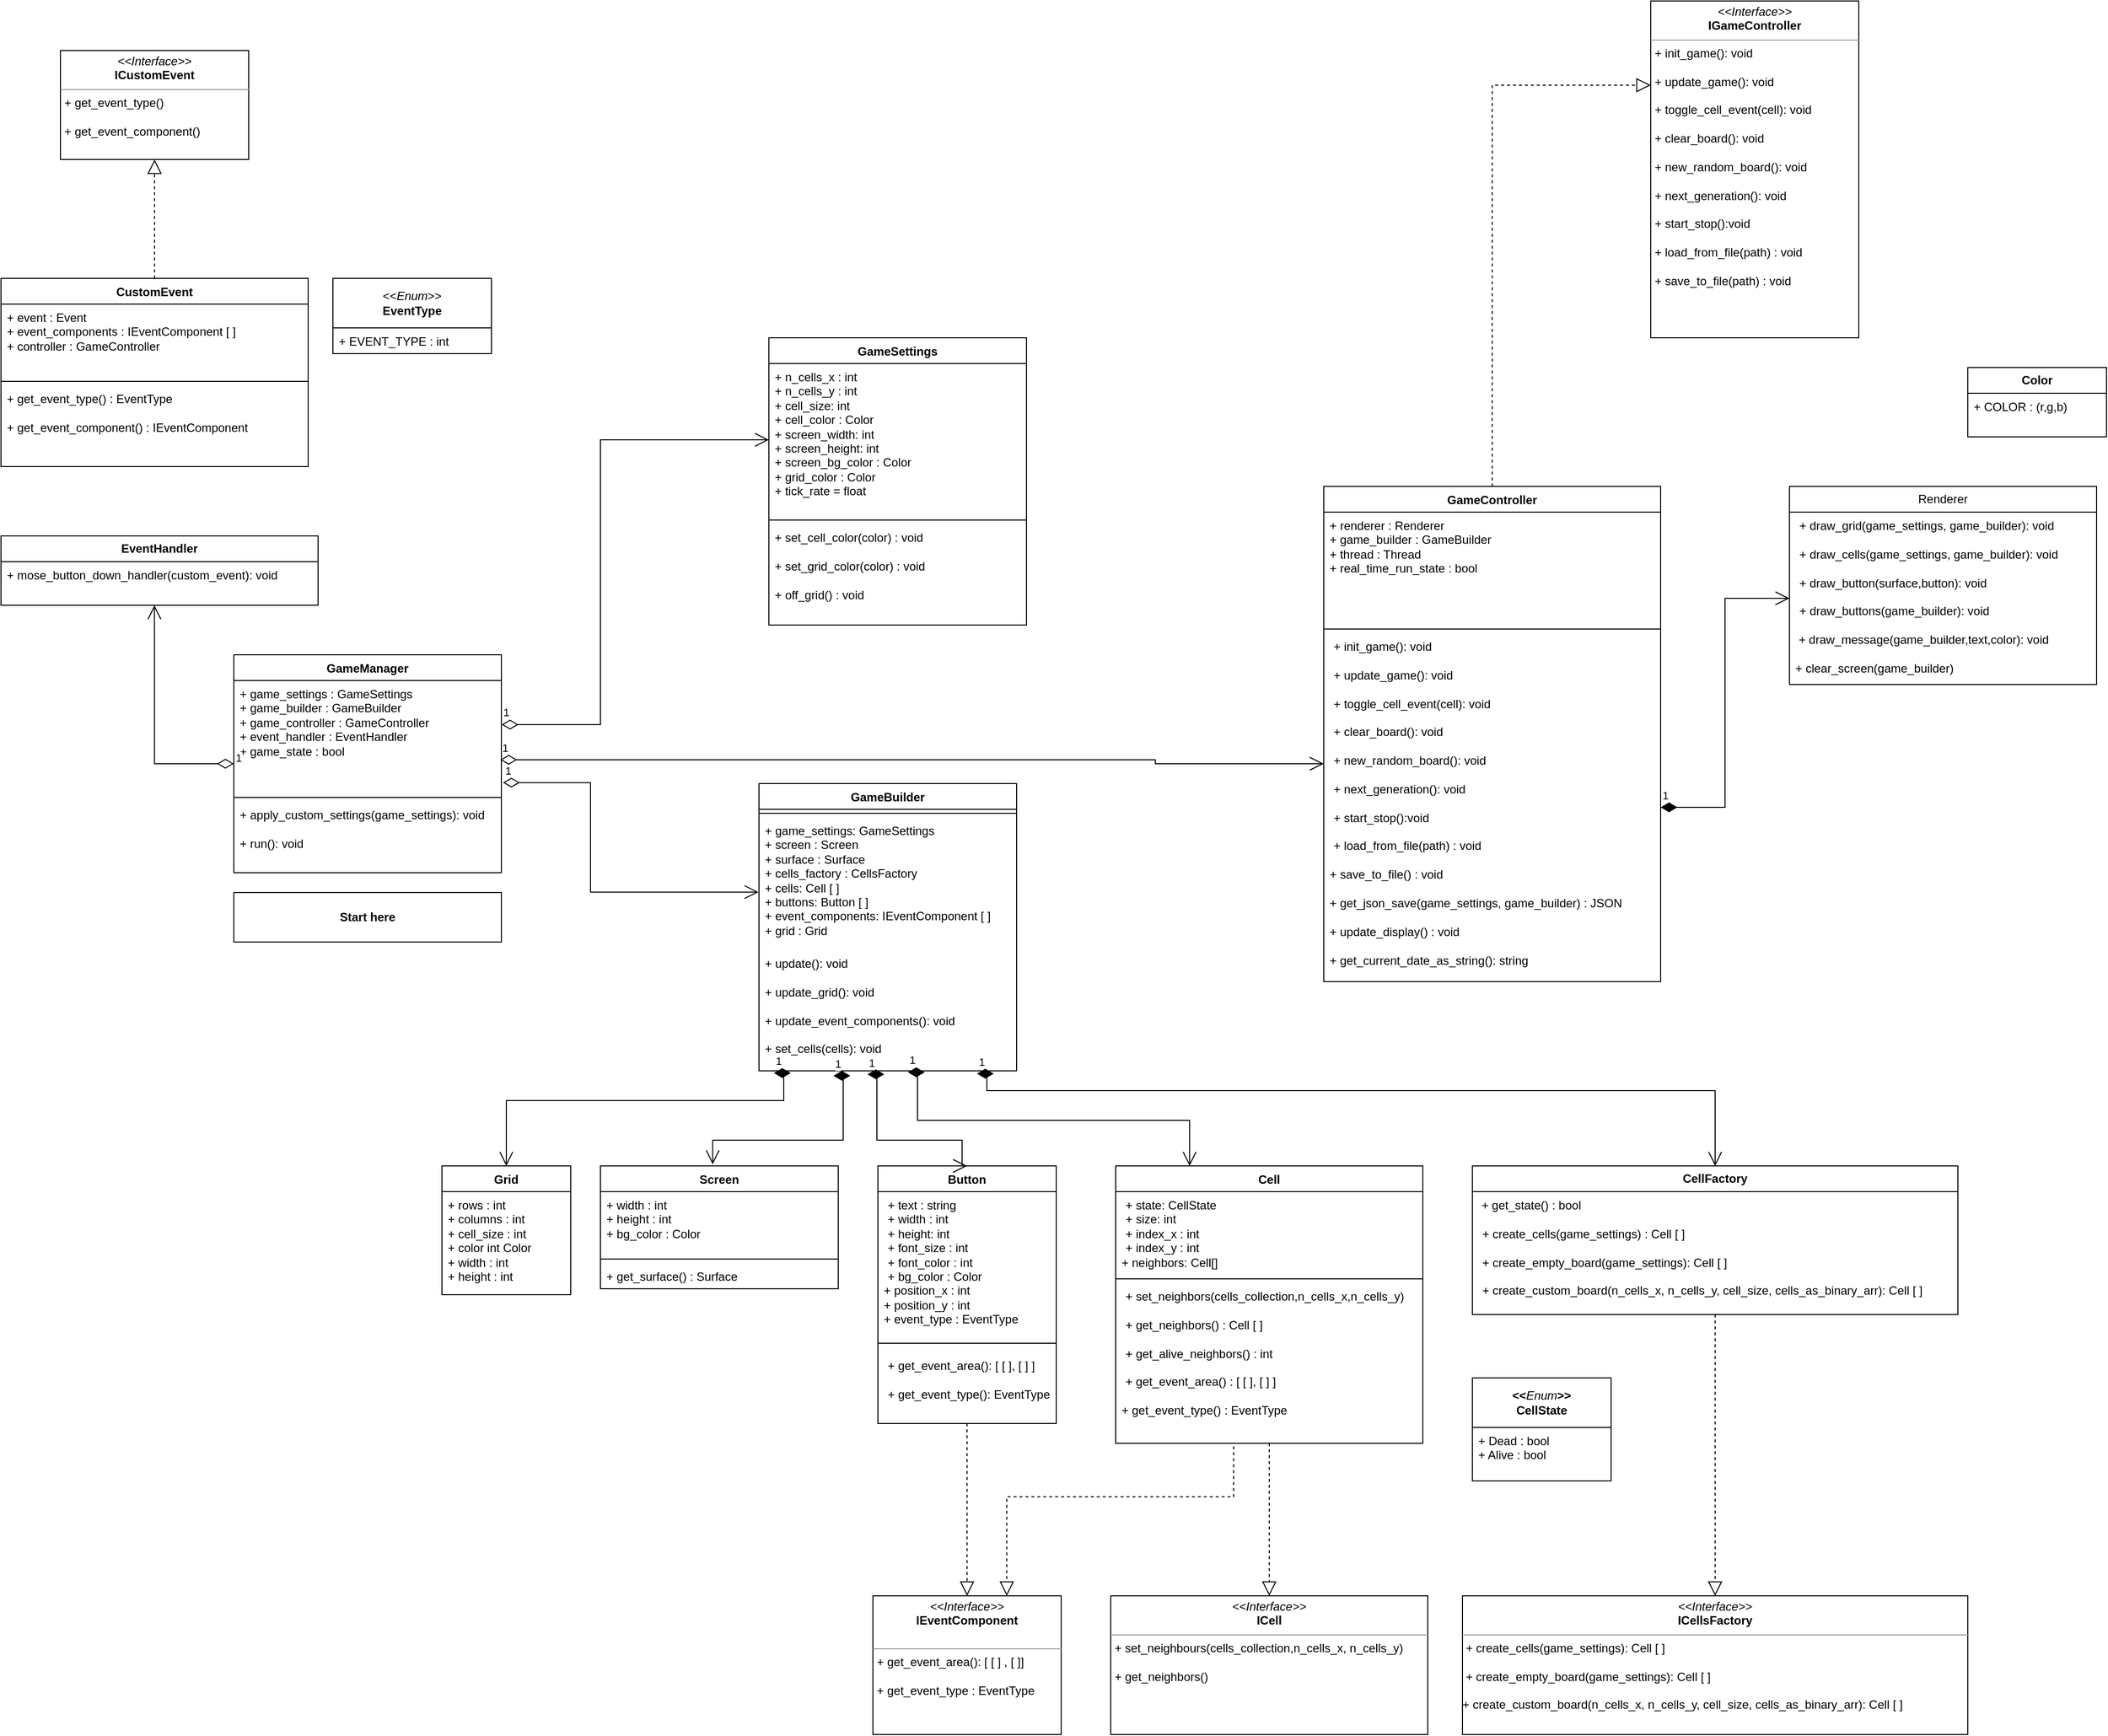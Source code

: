 <mxfile version="22.1.9" type="device">
  <diagram name="Strona-1" id="S4CmsNMxRwIo3Cliphuu">
    <mxGraphModel dx="3457" dy="1857" grid="1" gridSize="10" guides="1" tooltips="1" connect="1" arrows="1" fold="1" page="1" pageScale="1" pageWidth="827" pageHeight="1169" math="0" shadow="0">
      <root>
        <mxCell id="0" />
        <mxCell id="1" parent="0" />
        <mxCell id="QoWEpoLzSl4dhEYVNGSx-2" value="&lt;p style=&quot;margin:0px;margin-top:4px;text-align:center;&quot;&gt;&lt;i&gt;&amp;lt;&amp;lt;Interface&amp;gt;&amp;gt; &lt;/i&gt;&lt;b&gt;&lt;br&gt;ICustomEvent&lt;/b&gt;&lt;br&gt;&lt;/p&gt;&lt;hr size=&quot;1&quot;&gt;&lt;p style=&quot;margin:0px;margin-left:4px;&quot;&gt;+ get_event_type()&lt;br&gt;&lt;br&gt;+ get_event_component()&lt;/p&gt;" style="verticalAlign=top;align=left;overflow=fill;fontSize=12;fontFamily=Helvetica;html=1;whiteSpace=wrap;" vertex="1" parent="1">
          <mxGeometry x="238" y="330" width="190" height="110" as="geometry" />
        </mxCell>
        <mxCell id="QoWEpoLzSl4dhEYVNGSx-3" value="&lt;p style=&quot;margin:0px;margin-top:4px;text-align:center;&quot;&gt;&lt;i&gt;&amp;lt;&amp;lt;Interface&amp;gt;&amp;gt;&lt;/i&gt;&lt;br&gt;&lt;b&gt;IGameController&lt;/b&gt;&lt;/p&gt;&lt;hr size=&quot;1&quot;&gt;&lt;p style=&quot;margin:0px;margin-left:4px;&quot;&gt;+ init_game(): void&lt;/p&gt;&lt;p style=&quot;margin:0px;margin-left:4px;&quot;&gt;&lt;br&gt;&lt;/p&gt;&lt;p style=&quot;margin:0px;margin-left:4px;&quot;&gt;+ update_game(): void&lt;/p&gt;&lt;p style=&quot;margin:0px;margin-left:4px;&quot;&gt;&lt;br&gt;&lt;/p&gt;&lt;p style=&quot;margin:0px;margin-left:4px;&quot;&gt;+ toggle_cell_event(cell): void&lt;/p&gt;&lt;p style=&quot;margin:0px;margin-left:4px;&quot;&gt;&lt;br&gt;&lt;/p&gt;&lt;p style=&quot;margin:0px;margin-left:4px;&quot;&gt;+ clear_board(): void&lt;/p&gt;&lt;p style=&quot;margin:0px;margin-left:4px;&quot;&gt;&lt;br&gt;&lt;/p&gt;&lt;p style=&quot;margin:0px;margin-left:4px;&quot;&gt;+ new_random_board(): void&lt;br&gt;&lt;/p&gt;&lt;p style=&quot;margin:0px;margin-left:4px;&quot;&gt;&lt;br&gt;&lt;/p&gt;&lt;p style=&quot;margin:0px;margin-left:4px;&quot;&gt;+ next_generation(): void&lt;br&gt;&lt;/p&gt;&lt;p style=&quot;margin:0px;margin-left:4px;&quot;&gt;&lt;br&gt;+ start_stop():void&lt;br&gt;&lt;br&gt;+ load_from_file(path) : void&lt;br&gt;&lt;/p&gt;&lt;p style=&quot;margin:0px;margin-left:4px;&quot;&gt;&lt;br&gt;&lt;/p&gt;&lt;p style=&quot;margin:0px;margin-left:4px;&quot;&gt;+ save_to_file(path) : void&lt;br&gt;&lt;/p&gt;&lt;p style=&quot;margin:0px;margin-left:4px;&quot;&gt;&lt;br&gt;&lt;/p&gt;&lt;p style=&quot;margin:0px;margin-left:4px;&quot;&gt;&lt;br&gt;&lt;/p&gt;" style="verticalAlign=top;align=left;overflow=fill;fontSize=12;fontFamily=Helvetica;html=1;whiteSpace=wrap;" vertex="1" parent="1">
          <mxGeometry x="1843" y="280" width="210" height="340" as="geometry" />
        </mxCell>
        <mxCell id="QoWEpoLzSl4dhEYVNGSx-4" value="&lt;p style=&quot;margin:0px;margin-top:4px;text-align:center;&quot;&gt;&lt;i&gt;&amp;lt;&amp;lt;Interface&amp;gt;&amp;gt;&lt;br&gt;&lt;/i&gt;&lt;b&gt;IEventComponent&lt;/b&gt;&lt;br&gt;&lt;b&gt;&lt;/b&gt;&lt;/p&gt;&lt;br&gt;&lt;hr size=&quot;1&quot;&gt;&lt;p style=&quot;margin:0px;margin-left:4px;&quot;&gt;+ get_event_area(): [ [ ] , [ ]]&lt;br&gt;&lt;/p&gt;&lt;p style=&quot;margin:0px;margin-left:4px;&quot;&gt;&lt;br&gt;+ get_event_type : EventType&lt;br&gt;&lt;/p&gt;" style="verticalAlign=top;align=left;overflow=fill;fontSize=12;fontFamily=Helvetica;html=1;whiteSpace=wrap;" vertex="1" parent="1">
          <mxGeometry x="1058" y="1890" width="190" height="140" as="geometry" />
        </mxCell>
        <mxCell id="QoWEpoLzSl4dhEYVNGSx-6" value="&lt;p style=&quot;margin:0px;margin-top:4px;text-align:center;&quot;&gt;&lt;i&gt;&amp;lt;&amp;lt;Interface&amp;gt;&amp;gt;&lt;/i&gt;&lt;br&gt;&lt;b&gt;ICell&lt;/b&gt;&lt;/p&gt;&lt;hr size=&quot;1&quot;&gt;&lt;p style=&quot;margin:0px;margin-left:4px;&quot;&gt;+ set_neighbours(cells_collection,n_cells_x, n_cells_y)&lt;/p&gt;&lt;p style=&quot;margin:0px;margin-left:4px;&quot;&gt;&lt;br&gt;&lt;/p&gt;&lt;p style=&quot;margin:0px;margin-left:4px;&quot;&gt;+ get_neighbors()&lt;/p&gt;" style="verticalAlign=top;align=left;overflow=fill;fontSize=12;fontFamily=Helvetica;html=1;whiteSpace=wrap;" vertex="1" parent="1">
          <mxGeometry x="1298" y="1890" width="320" height="140" as="geometry" />
        </mxCell>
        <mxCell id="QoWEpoLzSl4dhEYVNGSx-7" value="&lt;p style=&quot;margin:0px;margin-top:4px;text-align:center;&quot;&gt;&lt;i&gt;&amp;lt;&amp;lt;Interface&amp;gt;&amp;gt;&lt;/i&gt;&lt;br&gt;&lt;b&gt;ICellsFactory&lt;/b&gt;&lt;/p&gt;&lt;hr size=&quot;1&quot;&gt;&lt;div&gt;&amp;nbsp;+ create_cells(game_settings): Cell [ ]&lt;br&gt;&lt;br&gt;&amp;nbsp;+ create_empty_board(game_settings): Cell [ ]&lt;br&gt;&lt;br&gt;+ create_custom_board(n_cells_x, n_cells_y, cell_size, cells_as_binary_arr): Cell [ ]&lt;/div&gt;" style="verticalAlign=top;align=left;overflow=fill;fontSize=12;fontFamily=Helvetica;html=1;whiteSpace=wrap;" vertex="1" parent="1">
          <mxGeometry x="1653" y="1890" width="510" height="140" as="geometry" />
        </mxCell>
        <mxCell id="QoWEpoLzSl4dhEYVNGSx-10" value="" style="endArrow=block;dashed=1;endFill=0;endSize=12;html=1;rounded=0;edgeStyle=orthogonalEdgeStyle;entryX=0.5;entryY=0;entryDx=0;entryDy=0;exitX=0.5;exitY=1;exitDx=0;exitDy=0;" edge="1" parent="1" source="QoWEpoLzSl4dhEYVNGSx-89" target="QoWEpoLzSl4dhEYVNGSx-7">
          <mxGeometry width="160" relative="1" as="geometry">
            <mxPoint x="1693" y="1790" as="sourcePoint" />
            <mxPoint x="1693" y="2270" as="targetPoint" />
          </mxGeometry>
        </mxCell>
        <mxCell id="QoWEpoLzSl4dhEYVNGSx-16" value="" style="endArrow=block;dashed=1;endFill=0;endSize=12;html=1;rounded=0;edgeStyle=orthogonalEdgeStyle;entryX=0.5;entryY=0;entryDx=0;entryDy=0;exitX=0.5;exitY=1;exitDx=0;exitDy=0;" edge="1" parent="1" source="QoWEpoLzSl4dhEYVNGSx-84" target="QoWEpoLzSl4dhEYVNGSx-6">
          <mxGeometry width="160" relative="1" as="geometry">
            <mxPoint x="283" y="610" as="sourcePoint" />
            <mxPoint x="353" y="550" as="targetPoint" />
          </mxGeometry>
        </mxCell>
        <mxCell id="QoWEpoLzSl4dhEYVNGSx-27" value="Grid" style="swimlane;fontStyle=1;align=center;verticalAlign=top;childLayout=stackLayout;horizontal=1;startSize=26;horizontalStack=0;resizeParent=1;resizeParentMax=0;resizeLast=0;collapsible=1;marginBottom=0;whiteSpace=wrap;html=1;" vertex="1" parent="1">
          <mxGeometry x="623" y="1456" width="130" height="130" as="geometry">
            <mxRectangle x="60" y="1420" width="60" height="30" as="alternateBounds" />
          </mxGeometry>
        </mxCell>
        <mxCell id="QoWEpoLzSl4dhEYVNGSx-30" value="+ rows : int&lt;br&gt;+ columns : int&lt;br&gt;+ cell_size : int&lt;br&gt;+ color int Color&lt;br&gt;&lt;div&gt;+ width : int&lt;/div&gt;&lt;div&gt;+ height : int&lt;br&gt;&lt;/div&gt;" style="text;strokeColor=none;fillColor=none;align=left;verticalAlign=top;spacingLeft=4;spacingRight=4;overflow=hidden;rotatable=0;points=[[0,0.5],[1,0.5]];portConstraint=eastwest;whiteSpace=wrap;html=1;" vertex="1" parent="QoWEpoLzSl4dhEYVNGSx-27">
          <mxGeometry y="26" width="130" height="104" as="geometry" />
        </mxCell>
        <mxCell id="QoWEpoLzSl4dhEYVNGSx-31" value="Button" style="swimlane;fontStyle=1;align=center;verticalAlign=top;childLayout=stackLayout;horizontal=1;startSize=26;horizontalStack=0;resizeParent=1;resizeParentMax=0;resizeLast=0;collapsible=1;marginBottom=0;whiteSpace=wrap;html=1;" vertex="1" parent="1">
          <mxGeometry x="1063" y="1456" width="180" height="260" as="geometry">
            <mxRectangle x="40" y="400" width="80" height="30" as="alternateBounds" />
          </mxGeometry>
        </mxCell>
        <mxCell id="QoWEpoLzSl4dhEYVNGSx-32" value="&lt;p style=&quot;margin:0px;margin-left:4px;&quot;&gt;+ text : string&lt;/p&gt;&lt;p style=&quot;margin:0px;margin-left:4px;&quot;&gt;+ width : int&lt;/p&gt;&lt;p style=&quot;margin:0px;margin-left:4px;&quot;&gt;+ height: int&lt;/p&gt;&lt;p style=&quot;margin:0px;margin-left:4px;&quot;&gt;+ font_size : int&lt;/p&gt;&lt;p style=&quot;margin:0px;margin-left:4px;&quot;&gt;+ font_color : int&lt;/p&gt;&lt;p style=&quot;margin:0px;margin-left:4px;&quot;&gt;+ bg_color : Color&lt;/p&gt;+ position_x : int&lt;br&gt;+ position_y : int&lt;br&gt;+ event_type : EventType" style="text;strokeColor=none;fillColor=none;align=left;verticalAlign=top;spacingLeft=4;spacingRight=4;overflow=hidden;rotatable=0;points=[[0,0.5],[1,0.5]];portConstraint=eastwest;whiteSpace=wrap;html=1;" vertex="1" parent="QoWEpoLzSl4dhEYVNGSx-31">
          <mxGeometry y="26" width="180" height="144" as="geometry" />
        </mxCell>
        <mxCell id="QoWEpoLzSl4dhEYVNGSx-33" value="" style="line;strokeWidth=1;fillColor=none;align=left;verticalAlign=middle;spacingTop=-1;spacingLeft=3;spacingRight=3;rotatable=0;labelPosition=right;points=[];portConstraint=eastwest;strokeColor=inherit;" vertex="1" parent="QoWEpoLzSl4dhEYVNGSx-31">
          <mxGeometry y="170" width="180" height="18" as="geometry" />
        </mxCell>
        <mxCell id="QoWEpoLzSl4dhEYVNGSx-34" value="&lt;p style=&quot;margin:0px;margin-left:4px;&quot;&gt;+ get_event_area(): [ [ ], [ ] ] &lt;br&gt;&lt;/p&gt;&lt;p style=&quot;margin:0px;margin-left:4px;&quot;&gt;&lt;br&gt;&lt;/p&gt;&lt;p style=&quot;margin:0px;margin-left:4px;&quot;&gt;+ get_event_type(): EventType&lt;br&gt;&lt;/p&gt;" style="text;strokeColor=none;fillColor=none;align=left;verticalAlign=top;spacingLeft=4;spacingRight=4;overflow=hidden;rotatable=0;points=[[0,0.5],[1,0.5]];portConstraint=eastwest;whiteSpace=wrap;html=1;" vertex="1" parent="QoWEpoLzSl4dhEYVNGSx-31">
          <mxGeometry y="188" width="180" height="72" as="geometry" />
        </mxCell>
        <mxCell id="QoWEpoLzSl4dhEYVNGSx-38" value="Renderer" style="swimlane;fontStyle=0;childLayout=stackLayout;horizontal=1;startSize=26;fillColor=none;horizontalStack=0;resizeParent=1;resizeParentMax=0;resizeLast=0;collapsible=1;marginBottom=0;whiteSpace=wrap;html=1;" vertex="1" parent="1">
          <mxGeometry x="1983" y="770" width="310" height="200" as="geometry" />
        </mxCell>
        <mxCell id="QoWEpoLzSl4dhEYVNGSx-39" value="&lt;p style=&quot;margin:0px;margin-left:4px;&quot;&gt;+ draw_grid(game_settings, game_builder): void&lt;br&gt;&lt;/p&gt;&lt;p style=&quot;margin:0px;margin-left:4px;&quot;&gt;&lt;br&gt;+ draw_cells(game_settings, game_builder): void&lt;br&gt;&lt;/p&gt;&lt;p style=&quot;margin:0px;margin-left:4px;&quot;&gt;&lt;br&gt;&lt;/p&gt;&lt;p style=&quot;margin:0px;margin-left:4px;&quot;&gt;+ draw_button(surface,button): void&lt;br&gt;&lt;/p&gt;&lt;p style=&quot;margin:0px;margin-left:4px;&quot;&gt;&lt;br&gt;&lt;/p&gt;&lt;p style=&quot;margin:0px;margin-left:4px;&quot;&gt;+ draw_buttons(game_builder): void&lt;br&gt;&lt;/p&gt;&lt;p style=&quot;margin:0px;margin-left:4px;&quot;&gt;&lt;br&gt;&lt;/p&gt;&lt;div&gt;&amp;nbsp;+ draw_message(game_builder,text,color): void&lt;/div&gt;&lt;div&gt;&lt;br&gt;&lt;/div&gt;&lt;div&gt;+ clear_screen(game_builder)&lt;br&gt;&lt;/div&gt;" style="text;strokeColor=none;fillColor=none;align=left;verticalAlign=top;spacingLeft=4;spacingRight=4;overflow=hidden;rotatable=0;points=[[0,0.5],[1,0.5]];portConstraint=eastwest;whiteSpace=wrap;html=1;" vertex="1" parent="QoWEpoLzSl4dhEYVNGSx-38">
          <mxGeometry y="26" width="310" height="174" as="geometry" />
        </mxCell>
        <mxCell id="QoWEpoLzSl4dhEYVNGSx-43" value="Screen" style="swimlane;fontStyle=1;align=center;verticalAlign=top;childLayout=stackLayout;horizontal=1;startSize=26;horizontalStack=0;resizeParent=1;resizeParentMax=0;resizeLast=0;collapsible=1;marginBottom=0;whiteSpace=wrap;html=1;" vertex="1" parent="1">
          <mxGeometry x="783" y="1456" width="240" height="124" as="geometry" />
        </mxCell>
        <mxCell id="QoWEpoLzSl4dhEYVNGSx-44" value="&lt;div&gt;+ width : int&lt;/div&gt;&lt;div&gt;+ height : int&lt;/div&gt;&lt;div&gt;+ bg_color : Color&lt;br&gt;&lt;/div&gt;" style="text;strokeColor=none;fillColor=none;align=left;verticalAlign=top;spacingLeft=4;spacingRight=4;overflow=hidden;rotatable=0;points=[[0,0.5],[1,0.5]];portConstraint=eastwest;whiteSpace=wrap;html=1;" vertex="1" parent="QoWEpoLzSl4dhEYVNGSx-43">
          <mxGeometry y="26" width="240" height="64" as="geometry" />
        </mxCell>
        <mxCell id="QoWEpoLzSl4dhEYVNGSx-45" value="" style="line;strokeWidth=1;fillColor=none;align=left;verticalAlign=middle;spacingTop=-1;spacingLeft=3;spacingRight=3;rotatable=0;labelPosition=right;points=[];portConstraint=eastwest;strokeColor=inherit;" vertex="1" parent="QoWEpoLzSl4dhEYVNGSx-43">
          <mxGeometry y="90" width="240" height="8" as="geometry" />
        </mxCell>
        <mxCell id="QoWEpoLzSl4dhEYVNGSx-46" value="+ get_surface() : Surface" style="text;strokeColor=none;fillColor=none;align=left;verticalAlign=top;spacingLeft=4;spacingRight=4;overflow=hidden;rotatable=0;points=[[0,0.5],[1,0.5]];portConstraint=eastwest;whiteSpace=wrap;html=1;" vertex="1" parent="QoWEpoLzSl4dhEYVNGSx-43">
          <mxGeometry y="98" width="240" height="26" as="geometry" />
        </mxCell>
        <mxCell id="QoWEpoLzSl4dhEYVNGSx-49" value="&lt;div&gt;&lt;b&gt;&amp;lt;&amp;lt;&lt;/b&gt;&lt;i&gt;Enum&lt;/i&gt;&lt;b&gt;&amp;gt;&amp;gt;&lt;/b&gt;&lt;/div&gt;&lt;b&gt;CellState&lt;/b&gt;" style="swimlane;fontStyle=0;childLayout=stackLayout;horizontal=1;startSize=50;fillColor=none;horizontalStack=0;resizeParent=1;resizeParentMax=0;resizeLast=0;collapsible=1;marginBottom=0;whiteSpace=wrap;html=1;" vertex="1" parent="1">
          <mxGeometry x="1663" y="1670" width="140" height="104" as="geometry" />
        </mxCell>
        <mxCell id="QoWEpoLzSl4dhEYVNGSx-50" value="&lt;div&gt;+ Dead : bool&lt;br&gt;&lt;/div&gt;&lt;div&gt;+ Alive : bool&lt;br&gt;&lt;/div&gt;" style="text;strokeColor=none;fillColor=none;align=left;verticalAlign=top;spacingLeft=4;spacingRight=4;overflow=hidden;rotatable=0;points=[[0,0.5],[1,0.5]];portConstraint=eastwest;whiteSpace=wrap;html=1;" vertex="1" parent="QoWEpoLzSl4dhEYVNGSx-49">
          <mxGeometry y="50" width="140" height="54" as="geometry" />
        </mxCell>
        <mxCell id="QoWEpoLzSl4dhEYVNGSx-53" value="&lt;b&gt;Color&lt;/b&gt;" style="swimlane;fontStyle=0;childLayout=stackLayout;horizontal=1;startSize=26;fillColor=none;horizontalStack=0;resizeParent=1;resizeParentMax=0;resizeLast=0;collapsible=1;marginBottom=0;whiteSpace=wrap;html=1;" vertex="1" parent="1">
          <mxGeometry x="2163" y="650" width="140" height="70" as="geometry" />
        </mxCell>
        <mxCell id="QoWEpoLzSl4dhEYVNGSx-54" value="+ COLOR : (r,g,b)" style="text;strokeColor=none;fillColor=none;align=left;verticalAlign=top;spacingLeft=4;spacingRight=4;overflow=hidden;rotatable=0;points=[[0,0.5],[1,0.5]];portConstraint=eastwest;whiteSpace=wrap;html=1;" vertex="1" parent="QoWEpoLzSl4dhEYVNGSx-53">
          <mxGeometry y="26" width="140" height="44" as="geometry" />
        </mxCell>
        <mxCell id="QoWEpoLzSl4dhEYVNGSx-57" value="GameController" style="swimlane;fontStyle=1;align=center;verticalAlign=top;childLayout=stackLayout;horizontal=1;startSize=26;horizontalStack=0;resizeParent=1;resizeParentMax=0;resizeLast=0;collapsible=1;marginBottom=0;whiteSpace=wrap;html=1;" vertex="1" parent="1">
          <mxGeometry x="1513" y="770" width="340" height="500" as="geometry" />
        </mxCell>
        <mxCell id="QoWEpoLzSl4dhEYVNGSx-58" value="&lt;div&gt;+ renderer : Renderer&lt;/div&gt;&lt;div&gt;+ game_builder : GameBuilder&lt;/div&gt;&lt;div&gt;+ thread : Thread&lt;/div&gt;&lt;div&gt;+ real_time_run_state : bool&lt;br&gt;&lt;/div&gt;" style="text;strokeColor=none;fillColor=none;align=left;verticalAlign=top;spacingLeft=4;spacingRight=4;overflow=hidden;rotatable=0;points=[[0,0.5],[1,0.5]];portConstraint=eastwest;whiteSpace=wrap;html=1;" vertex="1" parent="QoWEpoLzSl4dhEYVNGSx-57">
          <mxGeometry y="26" width="340" height="114" as="geometry" />
        </mxCell>
        <mxCell id="QoWEpoLzSl4dhEYVNGSx-59" value="" style="line;strokeWidth=1;fillColor=none;align=left;verticalAlign=middle;spacingTop=-1;spacingLeft=3;spacingRight=3;rotatable=0;labelPosition=right;points=[];portConstraint=eastwest;strokeColor=inherit;" vertex="1" parent="QoWEpoLzSl4dhEYVNGSx-57">
          <mxGeometry y="140" width="340" height="8" as="geometry" />
        </mxCell>
        <mxCell id="QoWEpoLzSl4dhEYVNGSx-60" value="&lt;p style=&quot;margin:0px;margin-left:4px;&quot;&gt;+ init_game(): void&lt;/p&gt;&lt;p style=&quot;margin:0px;margin-left:4px;&quot;&gt;&lt;br&gt;&lt;/p&gt;&lt;p style=&quot;margin:0px;margin-left:4px;&quot;&gt;+ update_game(): void&lt;/p&gt;&lt;p style=&quot;margin:0px;margin-left:4px;&quot;&gt;&lt;br&gt;&lt;/p&gt;&lt;p style=&quot;margin:0px;margin-left:4px;&quot;&gt;+ toggle_cell_event(cell): void&lt;/p&gt;&lt;p style=&quot;margin:0px;margin-left:4px;&quot;&gt;&lt;br&gt;&lt;/p&gt;&lt;p style=&quot;margin:0px;margin-left:4px;&quot;&gt;+ clear_board(): void&lt;/p&gt;&lt;p style=&quot;margin:0px;margin-left:4px;&quot;&gt;&lt;br&gt;&lt;/p&gt;&lt;p style=&quot;margin:0px;margin-left:4px;&quot;&gt;+ new_random_board(): void&lt;br&gt;&lt;/p&gt;&lt;p style=&quot;margin:0px;margin-left:4px;&quot;&gt;&lt;br&gt;&lt;/p&gt;&lt;p style=&quot;margin:0px;margin-left:4px;&quot;&gt;+ next_generation(): void&lt;br&gt;&lt;/p&gt;&lt;p style=&quot;margin:0px;margin-left:4px;&quot;&gt;&lt;br&gt;+ start_stop():void&lt;br&gt;&lt;br&gt;+ load_from_file(path) : void&lt;br&gt;&lt;/p&gt;&lt;p style=&quot;margin:0px;margin-left:4px;&quot;&gt;&lt;br&gt;&lt;/p&gt;&lt;div&gt;+ save_to_file() : void&lt;/div&gt;&lt;div&gt;&lt;br&gt;&lt;/div&gt;&lt;div&gt;+ get_json_save(game_settings, game_builder) : JSON&lt;br&gt;&lt;/div&gt;&lt;div&gt;&lt;br&gt;&lt;/div&gt;&lt;div&gt;+ update_display() : void&lt;/div&gt;&lt;div&gt;&lt;br&gt;&lt;/div&gt;&lt;div&gt;+ get_current_date_as_string(): string&lt;br&gt;&lt;/div&gt;" style="text;strokeColor=none;fillColor=none;align=left;verticalAlign=top;spacingLeft=4;spacingRight=4;overflow=hidden;rotatable=0;points=[[0,0.5],[1,0.5]];portConstraint=eastwest;whiteSpace=wrap;html=1;" vertex="1" parent="QoWEpoLzSl4dhEYVNGSx-57">
          <mxGeometry y="148" width="340" height="352" as="geometry" />
        </mxCell>
        <mxCell id="QoWEpoLzSl4dhEYVNGSx-62" value="GameManager" style="swimlane;fontStyle=1;align=center;verticalAlign=top;childLayout=stackLayout;horizontal=1;startSize=26;horizontalStack=0;resizeParent=1;resizeParentMax=0;resizeLast=0;collapsible=1;marginBottom=0;whiteSpace=wrap;html=1;" vertex="1" parent="1">
          <mxGeometry x="413" y="940" width="270" height="220" as="geometry" />
        </mxCell>
        <mxCell id="QoWEpoLzSl4dhEYVNGSx-63" value="&lt;div&gt;+ game_settings : GameSettings&lt;/div&gt;&lt;div&gt;+ game_builder : GameBuilder&lt;/div&gt;&lt;div&gt;+ game_controller : GameController&lt;br&gt;&lt;/div&gt;&lt;div&gt;+ event_handler : EventHandler&lt;/div&gt;&lt;div&gt;+ game_state : bool&lt;br&gt;&lt;/div&gt;" style="text;strokeColor=none;fillColor=none;align=left;verticalAlign=top;spacingLeft=4;spacingRight=4;overflow=hidden;rotatable=0;points=[[0,0.5],[1,0.5]];portConstraint=eastwest;whiteSpace=wrap;html=1;" vertex="1" parent="QoWEpoLzSl4dhEYVNGSx-62">
          <mxGeometry y="26" width="270" height="114" as="geometry" />
        </mxCell>
        <mxCell id="QoWEpoLzSl4dhEYVNGSx-64" value="" style="line;strokeWidth=1;fillColor=none;align=left;verticalAlign=middle;spacingTop=-1;spacingLeft=3;spacingRight=3;rotatable=0;labelPosition=right;points=[];portConstraint=eastwest;strokeColor=inherit;" vertex="1" parent="QoWEpoLzSl4dhEYVNGSx-62">
          <mxGeometry y="140" width="270" height="8" as="geometry" />
        </mxCell>
        <mxCell id="QoWEpoLzSl4dhEYVNGSx-65" value="&lt;div&gt;+ apply_custom_settings(game_settings): void&lt;/div&gt;&lt;div&gt;&lt;br&gt;&lt;/div&gt;&lt;div&gt;+ run(): void&lt;br&gt;&lt;/div&gt;" style="text;strokeColor=none;fillColor=none;align=left;verticalAlign=top;spacingLeft=4;spacingRight=4;overflow=hidden;rotatable=0;points=[[0,0.5],[1,0.5]];portConstraint=eastwest;whiteSpace=wrap;html=1;" vertex="1" parent="QoWEpoLzSl4dhEYVNGSx-62">
          <mxGeometry y="148" width="270" height="72" as="geometry" />
        </mxCell>
        <mxCell id="QoWEpoLzSl4dhEYVNGSx-66" value="GameSettings" style="swimlane;fontStyle=1;align=center;verticalAlign=top;childLayout=stackLayout;horizontal=1;startSize=26;horizontalStack=0;resizeParent=1;resizeParentMax=0;resizeLast=0;collapsible=1;marginBottom=0;whiteSpace=wrap;html=1;" vertex="1" parent="1">
          <mxGeometry x="953" y="620" width="260" height="290" as="geometry" />
        </mxCell>
        <mxCell id="QoWEpoLzSl4dhEYVNGSx-67" value="&lt;div&gt;+ n_cells_x : int&lt;/div&gt;&lt;div&gt;+ n_cells_y : int&lt;/div&gt;&lt;div&gt;+ cell_size: int&lt;/div&gt;&lt;div&gt;+ cell_color : Color&lt;/div&gt;&lt;div&gt;+ screen_width: int&lt;/div&gt;&lt;div&gt;+ screen_height: int&lt;/div&gt;&lt;div&gt;+ screen_bg_color : Color&lt;/div&gt;&lt;div&gt;+ grid_color : Color&lt;/div&gt;&lt;div&gt;+ tick_rate = float&lt;br&gt;&lt;/div&gt;" style="text;strokeColor=none;fillColor=none;align=left;verticalAlign=top;spacingLeft=4;spacingRight=4;overflow=hidden;rotatable=0;points=[[0,0.5],[1,0.5]];portConstraint=eastwest;whiteSpace=wrap;html=1;" vertex="1" parent="QoWEpoLzSl4dhEYVNGSx-66">
          <mxGeometry y="26" width="260" height="154" as="geometry" />
        </mxCell>
        <mxCell id="QoWEpoLzSl4dhEYVNGSx-68" value="" style="line;strokeWidth=1;fillColor=none;align=left;verticalAlign=middle;spacingTop=-1;spacingLeft=3;spacingRight=3;rotatable=0;labelPosition=right;points=[];portConstraint=eastwest;strokeColor=inherit;" vertex="1" parent="QoWEpoLzSl4dhEYVNGSx-66">
          <mxGeometry y="180" width="260" height="8" as="geometry" />
        </mxCell>
        <mxCell id="QoWEpoLzSl4dhEYVNGSx-69" value="&lt;div&gt;+ set_cell_color(color) : void&lt;/div&gt;&lt;div&gt;&lt;br&gt;&lt;/div&gt;&lt;div&gt;+ set_grid_color(color) : void&lt;/div&gt;&lt;div&gt;&lt;br&gt;&lt;/div&gt;&lt;div&gt;+ off_grid() : void&lt;br&gt;&lt;/div&gt;" style="text;strokeColor=none;fillColor=none;align=left;verticalAlign=top;spacingLeft=4;spacingRight=4;overflow=hidden;rotatable=0;points=[[0,0.5],[1,0.5]];portConstraint=eastwest;whiteSpace=wrap;html=1;" vertex="1" parent="QoWEpoLzSl4dhEYVNGSx-66">
          <mxGeometry y="188" width="260" height="102" as="geometry" />
        </mxCell>
        <mxCell id="QoWEpoLzSl4dhEYVNGSx-70" value="CustomEvent" style="swimlane;fontStyle=1;align=center;verticalAlign=top;childLayout=stackLayout;horizontal=1;startSize=26;horizontalStack=0;resizeParent=1;resizeParentMax=0;resizeLast=0;collapsible=1;marginBottom=0;whiteSpace=wrap;html=1;" vertex="1" parent="1">
          <mxGeometry x="178" y="560" width="310" height="190" as="geometry">
            <mxRectangle x="1875" y="254" width="120" height="30" as="alternateBounds" />
          </mxGeometry>
        </mxCell>
        <mxCell id="QoWEpoLzSl4dhEYVNGSx-71" value="&lt;div&gt;+ event : Event&lt;/div&gt;&lt;div&gt;+ event_components : IEventComponent [ ]&lt;br&gt;&lt;/div&gt;&lt;div&gt;+ controller : GameController&lt;br&gt;&lt;/div&gt;" style="text;strokeColor=none;fillColor=none;align=left;verticalAlign=top;spacingLeft=4;spacingRight=4;overflow=hidden;rotatable=0;points=[[0,0.5],[1,0.5]];portConstraint=eastwest;whiteSpace=wrap;html=1;" vertex="1" parent="QoWEpoLzSl4dhEYVNGSx-70">
          <mxGeometry y="26" width="310" height="74" as="geometry" />
        </mxCell>
        <mxCell id="QoWEpoLzSl4dhEYVNGSx-72" value="" style="line;strokeWidth=1;fillColor=none;align=left;verticalAlign=middle;spacingTop=-1;spacingLeft=3;spacingRight=3;rotatable=0;labelPosition=right;points=[];portConstraint=eastwest;strokeColor=inherit;" vertex="1" parent="QoWEpoLzSl4dhEYVNGSx-70">
          <mxGeometry y="100" width="310" height="8" as="geometry" />
        </mxCell>
        <mxCell id="QoWEpoLzSl4dhEYVNGSx-73" value="&lt;div&gt;+ get_event_type() : EventType&lt;/div&gt;&lt;div&gt;&lt;br&gt;&lt;/div&gt;&lt;div&gt;+ get_event_component() : IEventComponent&lt;br&gt;&lt;/div&gt;" style="text;strokeColor=none;fillColor=none;align=left;verticalAlign=top;spacingLeft=4;spacingRight=4;overflow=hidden;rotatable=0;points=[[0,0.5],[1,0.5]];portConstraint=eastwest;whiteSpace=wrap;html=1;" vertex="1" parent="QoWEpoLzSl4dhEYVNGSx-70">
          <mxGeometry y="108" width="310" height="82" as="geometry" />
        </mxCell>
        <mxCell id="QoWEpoLzSl4dhEYVNGSx-74" value="" style="endArrow=block;dashed=1;endFill=0;endSize=12;html=1;rounded=0;edgeStyle=orthogonalEdgeStyle;entryX=0.5;entryY=1;entryDx=0;entryDy=0;exitX=0.5;exitY=0;exitDx=0;exitDy=0;" edge="1" parent="1" source="QoWEpoLzSl4dhEYVNGSx-70" target="QoWEpoLzSl4dhEYVNGSx-2">
          <mxGeometry width="160" relative="1" as="geometry">
            <mxPoint x="1083" y="190" as="sourcePoint" />
            <mxPoint x="1243" y="190" as="targetPoint" />
          </mxGeometry>
        </mxCell>
        <mxCell id="QoWEpoLzSl4dhEYVNGSx-75" value="&amp;lt;&amp;lt;&lt;i&gt;Enum&lt;/i&gt;&amp;gt;&amp;gt;&lt;br&gt;&lt;div&gt;&lt;b&gt;EventType&lt;/b&gt;&lt;/div&gt;" style="swimlane;fontStyle=0;childLayout=stackLayout;horizontal=1;startSize=50;fillColor=none;horizontalStack=0;resizeParent=1;resizeParentMax=0;resizeLast=0;collapsible=1;marginBottom=0;whiteSpace=wrap;html=1;" vertex="1" parent="1">
          <mxGeometry x="513" y="560" width="160" height="76" as="geometry">
            <mxRectangle x="1680" width="100" height="50" as="alternateBounds" />
          </mxGeometry>
        </mxCell>
        <mxCell id="QoWEpoLzSl4dhEYVNGSx-76" value="+ EVENT_TYPE : int" style="text;strokeColor=none;fillColor=none;align=left;verticalAlign=top;spacingLeft=4;spacingRight=4;overflow=hidden;rotatable=0;points=[[0,0.5],[1,0.5]];portConstraint=eastwest;whiteSpace=wrap;html=1;" vertex="1" parent="QoWEpoLzSl4dhEYVNGSx-75">
          <mxGeometry y="50" width="160" height="26" as="geometry" />
        </mxCell>
        <mxCell id="QoWEpoLzSl4dhEYVNGSx-80" value="&lt;b&gt;EventHandler&lt;/b&gt;" style="swimlane;fontStyle=0;childLayout=stackLayout;horizontal=1;startSize=26;fillColor=none;horizontalStack=0;resizeParent=1;resizeParentMax=0;resizeLast=0;collapsible=1;marginBottom=0;whiteSpace=wrap;html=1;" vertex="1" parent="1">
          <mxGeometry x="178" y="820" width="320" height="70" as="geometry">
            <mxRectangle x="470" y="790" width="120" height="30" as="alternateBounds" />
          </mxGeometry>
        </mxCell>
        <mxCell id="QoWEpoLzSl4dhEYVNGSx-81" value="+ mose_button_down_handler(custom_event): void" style="text;strokeColor=none;fillColor=none;align=left;verticalAlign=top;spacingLeft=4;spacingRight=4;overflow=hidden;rotatable=0;points=[[0,0.5],[1,0.5]];portConstraint=eastwest;whiteSpace=wrap;html=1;" vertex="1" parent="QoWEpoLzSl4dhEYVNGSx-80">
          <mxGeometry y="26" width="320" height="44" as="geometry" />
        </mxCell>
        <mxCell id="QoWEpoLzSl4dhEYVNGSx-84" value="Cell" style="swimlane;fontStyle=1;align=center;verticalAlign=top;childLayout=stackLayout;horizontal=1;startSize=26;horizontalStack=0;resizeParent=1;resizeParentMax=0;resizeLast=0;collapsible=1;marginBottom=0;whiteSpace=wrap;html=1;" vertex="1" parent="1">
          <mxGeometry x="1303" y="1456" width="310" height="280" as="geometry">
            <mxRectangle x="240" y="400" width="60" height="30" as="alternateBounds" />
          </mxGeometry>
        </mxCell>
        <mxCell id="QoWEpoLzSl4dhEYVNGSx-85" value="&lt;p style=&quot;margin:0px;margin-left:4px;&quot;&gt;+ state: CellState&lt;/p&gt;&lt;p style=&quot;margin:0px;margin-left:4px;&quot;&gt;+ size: int&lt;br&gt;+ index_x : int&lt;br&gt;+ index_y : int&lt;/p&gt;+ neighbors: Cell[]" style="text;strokeColor=none;fillColor=none;align=left;verticalAlign=top;spacingLeft=4;spacingRight=4;overflow=hidden;rotatable=0;points=[[0,0.5],[1,0.5]];portConstraint=eastwest;whiteSpace=wrap;html=1;" vertex="1" parent="QoWEpoLzSl4dhEYVNGSx-84">
          <mxGeometry y="26" width="310" height="84" as="geometry" />
        </mxCell>
        <mxCell id="QoWEpoLzSl4dhEYVNGSx-86" value="" style="line;strokeWidth=1;fillColor=none;align=left;verticalAlign=middle;spacingTop=-1;spacingLeft=3;spacingRight=3;rotatable=0;labelPosition=right;points=[];portConstraint=eastwest;strokeColor=inherit;" vertex="1" parent="QoWEpoLzSl4dhEYVNGSx-84">
          <mxGeometry y="110" width="310" height="8" as="geometry" />
        </mxCell>
        <mxCell id="QoWEpoLzSl4dhEYVNGSx-87" value="&lt;p style=&quot;margin:0px;margin-left:4px;&quot;&gt;+ set_neighbors(cells_collection,n_cells_x,n_cells_y)&lt;/p&gt;&lt;p style=&quot;margin:0px;margin-left:4px;&quot;&gt;&lt;br&gt;&lt;/p&gt;&lt;p style=&quot;margin:0px;margin-left:4px;&quot;&gt;+ get_neighbors() : Cell [ ]&lt;br&gt;&lt;/p&gt;&lt;p style=&quot;margin:0px;margin-left:4px;&quot;&gt;&lt;br&gt;&lt;/p&gt;&lt;p style=&quot;margin:0px;margin-left:4px;&quot;&gt;+ get_alive_neighbors() : int&lt;br&gt;&lt;/p&gt;&lt;p style=&quot;margin:0px;margin-left:4px;&quot;&gt;&lt;br&gt;&lt;/p&gt;&lt;p style=&quot;margin:0px;margin-left:4px;&quot;&gt;+ get_event_area() : [ [ ], [ ] ]&lt;br&gt;&lt;/p&gt;&lt;p style=&quot;margin:0px;margin-left:4px;&quot;&gt;&lt;br&gt;&lt;/p&gt;+ get_event_type() : EventType" style="text;strokeColor=none;fillColor=none;align=left;verticalAlign=top;spacingLeft=4;spacingRight=4;overflow=hidden;rotatable=0;points=[[0,0.5],[1,0.5]];portConstraint=eastwest;whiteSpace=wrap;html=1;" vertex="1" parent="QoWEpoLzSl4dhEYVNGSx-84">
          <mxGeometry y="118" width="310" height="162" as="geometry" />
        </mxCell>
        <mxCell id="QoWEpoLzSl4dhEYVNGSx-88" value="" style="endArrow=block;dashed=1;endFill=0;endSize=12;html=1;rounded=0;edgeStyle=orthogonalEdgeStyle;entryX=0.5;entryY=0;entryDx=0;entryDy=0;exitX=0.5;exitY=1;exitDx=0;exitDy=0;" edge="1" parent="1" source="QoWEpoLzSl4dhEYVNGSx-31" target="QoWEpoLzSl4dhEYVNGSx-4">
          <mxGeometry width="160" relative="1" as="geometry">
            <mxPoint x="23" y="270" as="sourcePoint" />
            <mxPoint x="183" y="270" as="targetPoint" />
          </mxGeometry>
        </mxCell>
        <mxCell id="QoWEpoLzSl4dhEYVNGSx-89" value="&lt;b&gt;CellFactory&lt;/b&gt;" style="swimlane;fontStyle=0;childLayout=stackLayout;horizontal=1;startSize=26;fillColor=none;horizontalStack=0;resizeParent=1;resizeParentMax=0;resizeLast=0;collapsible=1;marginBottom=0;whiteSpace=wrap;html=1;" vertex="1" parent="1">
          <mxGeometry x="1663" y="1456" width="490" height="150" as="geometry">
            <mxRectangle x="560" y="400" width="100" height="30" as="alternateBounds" />
          </mxGeometry>
        </mxCell>
        <mxCell id="QoWEpoLzSl4dhEYVNGSx-92" value="&amp;nbsp;+ get_state() : bool&lt;br&gt;&lt;p style=&quot;margin:0px;margin-left:4px;&quot;&gt;&lt;br&gt;&lt;/p&gt;&lt;p style=&quot;margin:0px;margin-left:4px;&quot;&gt;+ create_cells(game_settings) : Cell [ ]&lt;br&gt;&lt;/p&gt;&lt;p style=&quot;margin:0px;margin-left:4px;&quot;&gt;&lt;br&gt;&lt;/p&gt;&lt;p style=&quot;margin:0px;margin-left:4px;&quot;&gt;+ create_empty_board(game_settings): Cell [ ]&lt;br&gt;&lt;/p&gt;&lt;p style=&quot;margin:0px;margin-left:4px;&quot;&gt;&lt;br&gt;&lt;/p&gt;&lt;p style=&quot;margin:0px;margin-left:4px;&quot;&gt;+ create_custom_board(n_cells_x, n_cells_y, cell_size, cells_as_binary_arr): Cell [ ]&lt;br&gt;&lt;/p&gt;" style="text;strokeColor=none;fillColor=none;align=left;verticalAlign=top;spacingLeft=4;spacingRight=4;overflow=hidden;rotatable=0;points=[[0,0.5],[1,0.5]];portConstraint=eastwest;whiteSpace=wrap;html=1;" vertex="1" parent="QoWEpoLzSl4dhEYVNGSx-89">
          <mxGeometry y="26" width="490" height="124" as="geometry" />
        </mxCell>
        <mxCell id="QoWEpoLzSl4dhEYVNGSx-95" value="GameBuilder" style="swimlane;fontStyle=1;align=center;verticalAlign=top;childLayout=stackLayout;horizontal=1;startSize=26;horizontalStack=0;resizeParent=1;resizeParentMax=0;resizeLast=0;collapsible=1;marginBottom=0;whiteSpace=wrap;html=1;" vertex="1" parent="1">
          <mxGeometry x="943" y="1070" width="260" height="290" as="geometry" />
        </mxCell>
        <mxCell id="QoWEpoLzSl4dhEYVNGSx-97" value="" style="line;strokeWidth=1;fillColor=none;align=left;verticalAlign=middle;spacingTop=-1;spacingLeft=3;spacingRight=3;rotatable=0;labelPosition=right;points=[];portConstraint=eastwest;strokeColor=inherit;" vertex="1" parent="QoWEpoLzSl4dhEYVNGSx-95">
          <mxGeometry y="26" width="260" height="8" as="geometry" />
        </mxCell>
        <mxCell id="QoWEpoLzSl4dhEYVNGSx-96" value="&lt;div&gt;+ game_settings: GameSettings&lt;br&gt;&lt;/div&gt;&lt;div&gt;+ screen : Screen&lt;/div&gt;&lt;div&gt;+ surface : Surface&lt;/div&gt;&lt;div&gt;+ cells_factory : CellsFactory&lt;/div&gt;&lt;div&gt;+ cells: Cell [ ]&lt;/div&gt;&lt;div&gt;+ buttons: Button [ ]&lt;/div&gt;&lt;div&gt;+ event_components: IEventComponent [ ]&lt;br&gt;&lt;/div&gt;&lt;div&gt;+ grid : Grid&lt;br&gt;&lt;/div&gt;" style="text;strokeColor=none;fillColor=none;align=left;verticalAlign=top;spacingLeft=4;spacingRight=4;overflow=hidden;rotatable=0;points=[[0,0.5],[1,0.5]];portConstraint=eastwest;whiteSpace=wrap;html=1;" vertex="1" parent="QoWEpoLzSl4dhEYVNGSx-95">
          <mxGeometry y="34" width="260" height="134" as="geometry" />
        </mxCell>
        <mxCell id="QoWEpoLzSl4dhEYVNGSx-98" value="&lt;div&gt;+ update(): void&lt;/div&gt;&lt;div&gt;&lt;br&gt;&lt;/div&gt;&lt;div&gt;+ update_grid(): void&lt;/div&gt;&lt;div&gt;&lt;br&gt;&lt;/div&gt;&lt;div&gt;+ update_event_components(): void&lt;/div&gt;&lt;div&gt;&lt;br&gt;&lt;/div&gt;&lt;div&gt;+ set_cells(cells): void&lt;br&gt;&lt;/div&gt;" style="text;strokeColor=none;fillColor=none;align=left;verticalAlign=top;spacingLeft=4;spacingRight=4;overflow=hidden;rotatable=0;points=[[0,0.5],[1,0.5]];portConstraint=eastwest;whiteSpace=wrap;html=1;" vertex="1" parent="QoWEpoLzSl4dhEYVNGSx-95">
          <mxGeometry y="168" width="260" height="122" as="geometry" />
        </mxCell>
        <mxCell id="QoWEpoLzSl4dhEYVNGSx-99" value="1" style="endArrow=open;html=1;endSize=12;startArrow=diamondThin;startSize=14;startFill=0;edgeStyle=orthogonalEdgeStyle;align=left;verticalAlign=bottom;rounded=0;exitX=1.006;exitY=0.904;exitDx=0;exitDy=0;exitPerimeter=0;entryX=-0.002;entryY=0.564;entryDx=0;entryDy=0;entryPerimeter=0;" edge="1" parent="1" source="QoWEpoLzSl4dhEYVNGSx-63" target="QoWEpoLzSl4dhEYVNGSx-96">
          <mxGeometry x="-1" y="3" relative="1" as="geometry">
            <mxPoint x="770" y="1270" as="sourcePoint" />
            <mxPoint x="930" y="1270" as="targetPoint" />
            <Array as="points">
              <mxPoint x="773" y="1069" />
              <mxPoint x="773" y="1180" />
            </Array>
          </mxGeometry>
        </mxCell>
        <mxCell id="QoWEpoLzSl4dhEYVNGSx-100" value="1" style="endArrow=open;html=1;endSize=12;startArrow=diamondThin;startSize=14;startFill=0;edgeStyle=orthogonalEdgeStyle;align=left;verticalAlign=bottom;rounded=0;exitX=1.001;exitY=0.39;exitDx=0;exitDy=0;exitPerimeter=0;entryX=0;entryY=0.5;entryDx=0;entryDy=0;" edge="1" parent="1" source="QoWEpoLzSl4dhEYVNGSx-63" target="QoWEpoLzSl4dhEYVNGSx-67">
          <mxGeometry x="-1" y="3" relative="1" as="geometry">
            <mxPoint x="743" y="1010" as="sourcePoint" />
            <mxPoint x="903" y="1010" as="targetPoint" />
            <Array as="points">
              <mxPoint x="783" y="1011" />
              <mxPoint x="783" y="723" />
            </Array>
          </mxGeometry>
        </mxCell>
        <mxCell id="QoWEpoLzSl4dhEYVNGSx-102" value="1" style="endArrow=open;html=1;endSize=12;startArrow=diamondThin;startSize=14;startFill=0;edgeStyle=orthogonalEdgeStyle;align=left;verticalAlign=bottom;rounded=0;exitX=0;exitY=0.5;exitDx=0;exitDy=0;entryX=0.484;entryY=1;entryDx=0;entryDy=0;entryPerimeter=0;" edge="1" parent="1" source="QoWEpoLzSl4dhEYVNGSx-62" target="QoWEpoLzSl4dhEYVNGSx-81">
          <mxGeometry x="-1" y="3" relative="1" as="geometry">
            <mxPoint x="293" y="800" as="sourcePoint" />
            <mxPoint x="393" y="930" as="targetPoint" />
          </mxGeometry>
        </mxCell>
        <mxCell id="QoWEpoLzSl4dhEYVNGSx-103" value="" style="endArrow=block;dashed=1;endFill=0;endSize=12;html=1;rounded=0;edgeStyle=orthogonalEdgeStyle;entryX=0;entryY=0.25;entryDx=0;entryDy=0;exitX=0.5;exitY=0;exitDx=0;exitDy=0;" edge="1" parent="1" source="QoWEpoLzSl4dhEYVNGSx-57" target="QoWEpoLzSl4dhEYVNGSx-3">
          <mxGeometry width="160" relative="1" as="geometry">
            <mxPoint x="1163" y="1120" as="sourcePoint" />
            <mxPoint x="1323" y="1120" as="targetPoint" />
          </mxGeometry>
        </mxCell>
        <mxCell id="QoWEpoLzSl4dhEYVNGSx-106" value="1" style="endArrow=open;html=1;endSize=12;startArrow=diamondThin;startSize=14;startFill=0;edgeStyle=orthogonalEdgeStyle;align=left;verticalAlign=bottom;rounded=0;exitX=0.996;exitY=0.702;exitDx=0;exitDy=0;exitPerimeter=0;" edge="1" parent="1" source="QoWEpoLzSl4dhEYVNGSx-63">
          <mxGeometry x="-1" y="3" relative="1" as="geometry">
            <mxPoint x="723" y="1031.5" as="sourcePoint" />
            <mxPoint x="1513" y="1050" as="targetPoint" />
            <Array as="points">
              <mxPoint x="1343" y="1046" />
              <mxPoint x="1343" y="1050" />
              <mxPoint x="1513" y="1050" />
            </Array>
          </mxGeometry>
        </mxCell>
        <mxCell id="QoWEpoLzSl4dhEYVNGSx-107" value="" style="endArrow=block;dashed=1;endFill=0;endSize=12;html=1;rounded=0;edgeStyle=orthogonalEdgeStyle;exitX=0.384;exitY=1.019;exitDx=0;exitDy=0;exitPerimeter=0;entryX=0.711;entryY=0;entryDx=0;entryDy=0;entryPerimeter=0;" edge="1" parent="1" source="QoWEpoLzSl4dhEYVNGSx-87" target="QoWEpoLzSl4dhEYVNGSx-4">
          <mxGeometry width="160" relative="1" as="geometry">
            <mxPoint x="1213" y="1790" as="sourcePoint" />
            <mxPoint x="1373" y="1790" as="targetPoint" />
            <Array as="points">
              <mxPoint x="1422" y="1790" />
              <mxPoint x="1193" y="1790" />
            </Array>
          </mxGeometry>
        </mxCell>
        <mxCell id="QoWEpoLzSl4dhEYVNGSx-109" value="1" style="endArrow=open;html=1;endSize=12;startArrow=diamondThin;startSize=14;startFill=1;edgeStyle=orthogonalEdgeStyle;align=left;verticalAlign=bottom;rounded=0;exitX=0.846;exitY=1.024;exitDx=0;exitDy=0;exitPerimeter=0;entryX=0.5;entryY=0;entryDx=0;entryDy=0;" edge="1" parent="1" source="QoWEpoLzSl4dhEYVNGSx-98" target="QoWEpoLzSl4dhEYVNGSx-89">
          <mxGeometry x="-1" y="3" relative="1" as="geometry">
            <mxPoint x="1173" y="1390" as="sourcePoint" />
            <mxPoint x="1463" y="1400" as="targetPoint" />
            <Array as="points">
              <mxPoint x="1173" y="1380" />
              <mxPoint x="1908" y="1380" />
            </Array>
          </mxGeometry>
        </mxCell>
        <mxCell id="QoWEpoLzSl4dhEYVNGSx-110" value="1" style="endArrow=open;html=1;endSize=12;startArrow=diamondThin;startSize=14;startFill=1;edgeStyle=orthogonalEdgeStyle;align=left;verticalAlign=bottom;rounded=0;entryX=0.25;entryY=0;entryDx=0;entryDy=0;exitX=0.578;exitY=1.012;exitDx=0;exitDy=0;exitPerimeter=0;" edge="1" parent="1" source="QoWEpoLzSl4dhEYVNGSx-98">
          <mxGeometry x="-1" y="3" relative="1" as="geometry">
            <mxPoint x="1103" y="1360" as="sourcePoint" />
            <mxPoint x="1377.62" y="1456" as="targetPoint" />
            <Array as="points">
              <mxPoint x="1103" y="1410" />
              <mxPoint x="1378" y="1410" />
            </Array>
          </mxGeometry>
        </mxCell>
        <mxCell id="QoWEpoLzSl4dhEYVNGSx-111" value="1" style="endArrow=open;html=1;endSize=12;startArrow=diamondThin;startSize=14;startFill=1;edgeStyle=orthogonalEdgeStyle;align=left;verticalAlign=bottom;rounded=0;exitX=0.421;exitY=1.029;exitDx=0;exitDy=0;exitPerimeter=0;entryX=0.5;entryY=0;entryDx=0;entryDy=0;" edge="1" parent="1" source="QoWEpoLzSl4dhEYVNGSx-98" target="QoWEpoLzSl4dhEYVNGSx-31">
          <mxGeometry x="-1" y="3" relative="1" as="geometry">
            <mxPoint x="1263" y="1380" as="sourcePoint" />
            <mxPoint x="1423" y="1380" as="targetPoint" />
            <Array as="points">
              <mxPoint x="1062" y="1364" />
              <mxPoint x="1063" y="1430" />
              <mxPoint x="1148" y="1430" />
            </Array>
          </mxGeometry>
        </mxCell>
        <mxCell id="QoWEpoLzSl4dhEYVNGSx-112" value="1" style="endArrow=open;html=1;endSize=12;startArrow=diamondThin;startSize=14;startFill=1;edgeStyle=orthogonalEdgeStyle;align=left;verticalAlign=bottom;rounded=0;exitX=0.289;exitY=1.041;exitDx=0;exitDy=0;exitPerimeter=0;entryX=0.472;entryY=-0.013;entryDx=0;entryDy=0;entryPerimeter=0;" edge="1" parent="1" source="QoWEpoLzSl4dhEYVNGSx-98" target="QoWEpoLzSl4dhEYVNGSx-43">
          <mxGeometry x="-1" y="3" relative="1" as="geometry">
            <mxPoint x="1323" y="1340" as="sourcePoint" />
            <mxPoint x="1483" y="1340" as="targetPoint" />
            <Array as="points">
              <mxPoint x="1028" y="1430" />
              <mxPoint x="896" y="1430" />
            </Array>
          </mxGeometry>
        </mxCell>
        <mxCell id="QoWEpoLzSl4dhEYVNGSx-113" value="1" style="endArrow=open;html=1;endSize=12;startArrow=diamondThin;startSize=14;startFill=1;edgeStyle=orthogonalEdgeStyle;align=left;verticalAlign=bottom;rounded=0;exitX=0.058;exitY=1.018;exitDx=0;exitDy=0;exitPerimeter=0;entryX=0.5;entryY=0;entryDx=0;entryDy=0;" edge="1" parent="1" source="QoWEpoLzSl4dhEYVNGSx-98" target="QoWEpoLzSl4dhEYVNGSx-27">
          <mxGeometry x="-1" y="3" relative="1" as="geometry">
            <mxPoint x="813" y="1400" as="sourcePoint" />
            <mxPoint x="973" y="1400" as="targetPoint" />
            <Array as="points">
              <mxPoint x="968" y="1390" />
              <mxPoint x="688" y="1390" />
            </Array>
          </mxGeometry>
        </mxCell>
        <mxCell id="QoWEpoLzSl4dhEYVNGSx-114" value="1" style="endArrow=open;html=1;endSize=12;startArrow=diamondThin;startSize=14;startFill=1;edgeStyle=orthogonalEdgeStyle;align=left;verticalAlign=bottom;rounded=0;exitX=1;exitY=0.5;exitDx=0;exitDy=0;entryX=0;entryY=0.5;entryDx=0;entryDy=0;" edge="1" parent="1" source="QoWEpoLzSl4dhEYVNGSx-60" target="QoWEpoLzSl4dhEYVNGSx-39">
          <mxGeometry x="-1" y="3" relative="1" as="geometry">
            <mxPoint x="1983" y="1070" as="sourcePoint" />
            <mxPoint x="2143" y="1070" as="targetPoint" />
          </mxGeometry>
        </mxCell>
        <mxCell id="QoWEpoLzSl4dhEYVNGSx-115" value="&lt;b&gt;Start here&lt;br&gt;&lt;/b&gt;" style="whiteSpace=wrap;html=1;" vertex="1" parent="1">
          <mxGeometry x="413" y="1180" width="270" height="50" as="geometry" />
        </mxCell>
      </root>
    </mxGraphModel>
  </diagram>
</mxfile>
